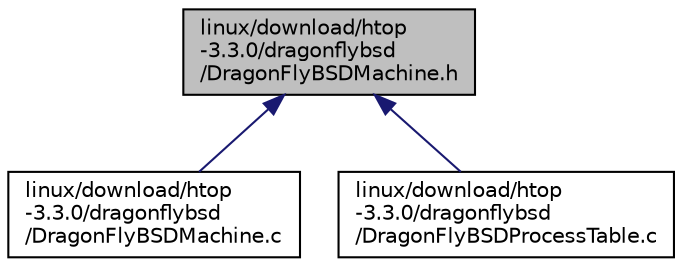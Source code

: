 digraph "linux/download/htop-3.3.0/dragonflybsd/DragonFlyBSDMachine.h"
{
  edge [fontname="Helvetica",fontsize="10",labelfontname="Helvetica",labelfontsize="10"];
  node [fontname="Helvetica",fontsize="10",shape=record];
  Node43 [label="linux/download/htop\l-3.3.0/dragonflybsd\l/DragonFlyBSDMachine.h",height=0.2,width=0.4,color="black", fillcolor="grey75", style="filled", fontcolor="black"];
  Node43 -> Node44 [dir="back",color="midnightblue",fontsize="10",style="solid"];
  Node44 [label="linux/download/htop\l-3.3.0/dragonflybsd\l/DragonFlyBSDMachine.c",height=0.2,width=0.4,color="black", fillcolor="white", style="filled",URL="$DragonFlyBSDMachine_8c.html"];
  Node43 -> Node45 [dir="back",color="midnightblue",fontsize="10",style="solid"];
  Node45 [label="linux/download/htop\l-3.3.0/dragonflybsd\l/DragonFlyBSDProcessTable.c",height=0.2,width=0.4,color="black", fillcolor="white", style="filled",URL="$DragonFlyBSDProcessTable_8c.html"];
}
